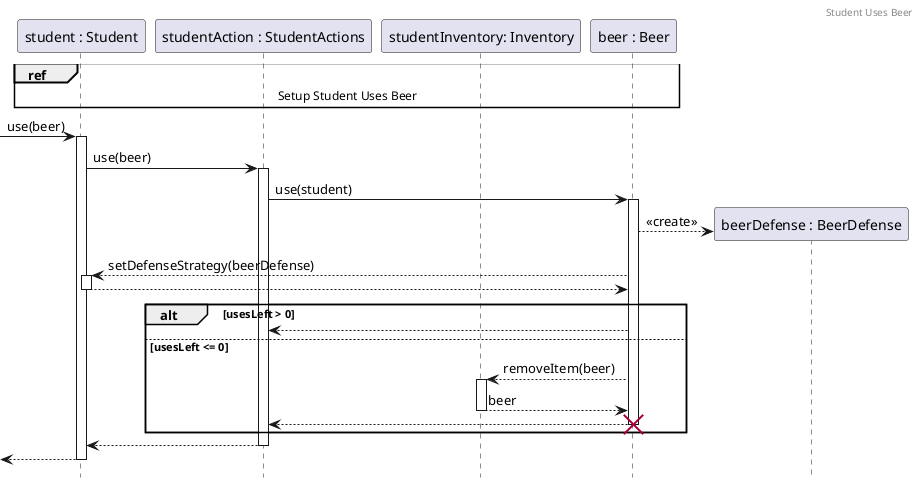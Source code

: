 @startuml StudentUsesBeer
header Student Uses Beer
hide footbox

participant student as "student : Student"
participant actions as "studentAction : StudentActions"
participant inventory as "studentInventory: Inventory"
participant beer as "beer : Beer"

ref over student, beer : Setup Student Uses Beer

-> student ++ : use(beer)
student -> actions ++ : use(beer)
actions -> beer ++ : use(student)

create beerDefense as "beerDefense : BeerDefense"
beer --> beerDefense : <<create>>
beer --> student ++ : setDefenseStrategy(beerDefense)
return 

alt usesLeft > 0
    beer --> actions
else usesLeft <= 0
    beer --> inventory++: removeItem(beer)
    return beer
    return
    destroy beer
end

return
return

@enduml